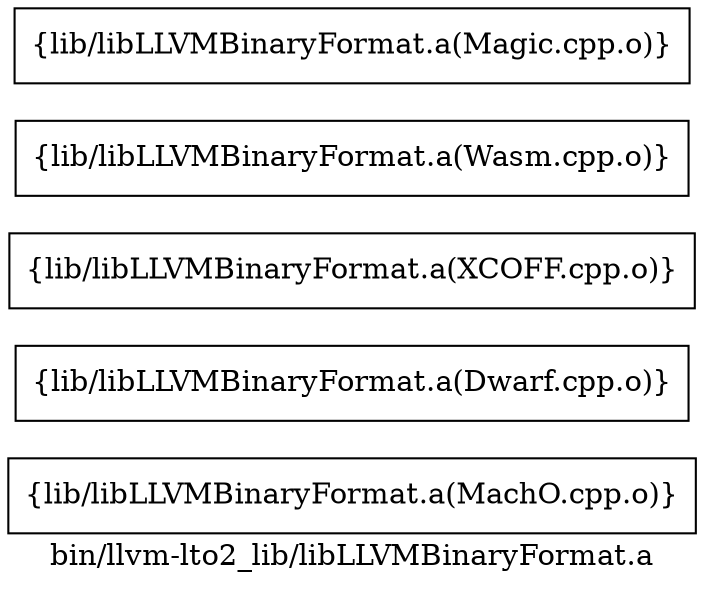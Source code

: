 digraph "bin/llvm-lto2_lib/libLLVMBinaryFormat.a" {
	label="bin/llvm-lto2_lib/libLLVMBinaryFormat.a";
	rankdir=LR;

	Node0x55c4b1894cf8 [shape=record,shape=box,group=0,label="{lib/libLLVMBinaryFormat.a(MachO.cpp.o)}"];
	Node0x55c4b18958d8 [shape=record,shape=box,group=0,label="{lib/libLLVMBinaryFormat.a(Dwarf.cpp.o)}"];
	Node0x55c4b1896148 [shape=record,shape=box,group=0,label="{lib/libLLVMBinaryFormat.a(XCOFF.cpp.o)}"];
	Node0x55c4b1896dc8 [shape=record,shape=box,group=0,label="{lib/libLLVMBinaryFormat.a(Wasm.cpp.o)}"];
	Node0x55c4b1897318 [shape=record,shape=box,group=0,label="{lib/libLLVMBinaryFormat.a(Magic.cpp.o)}"];
}

